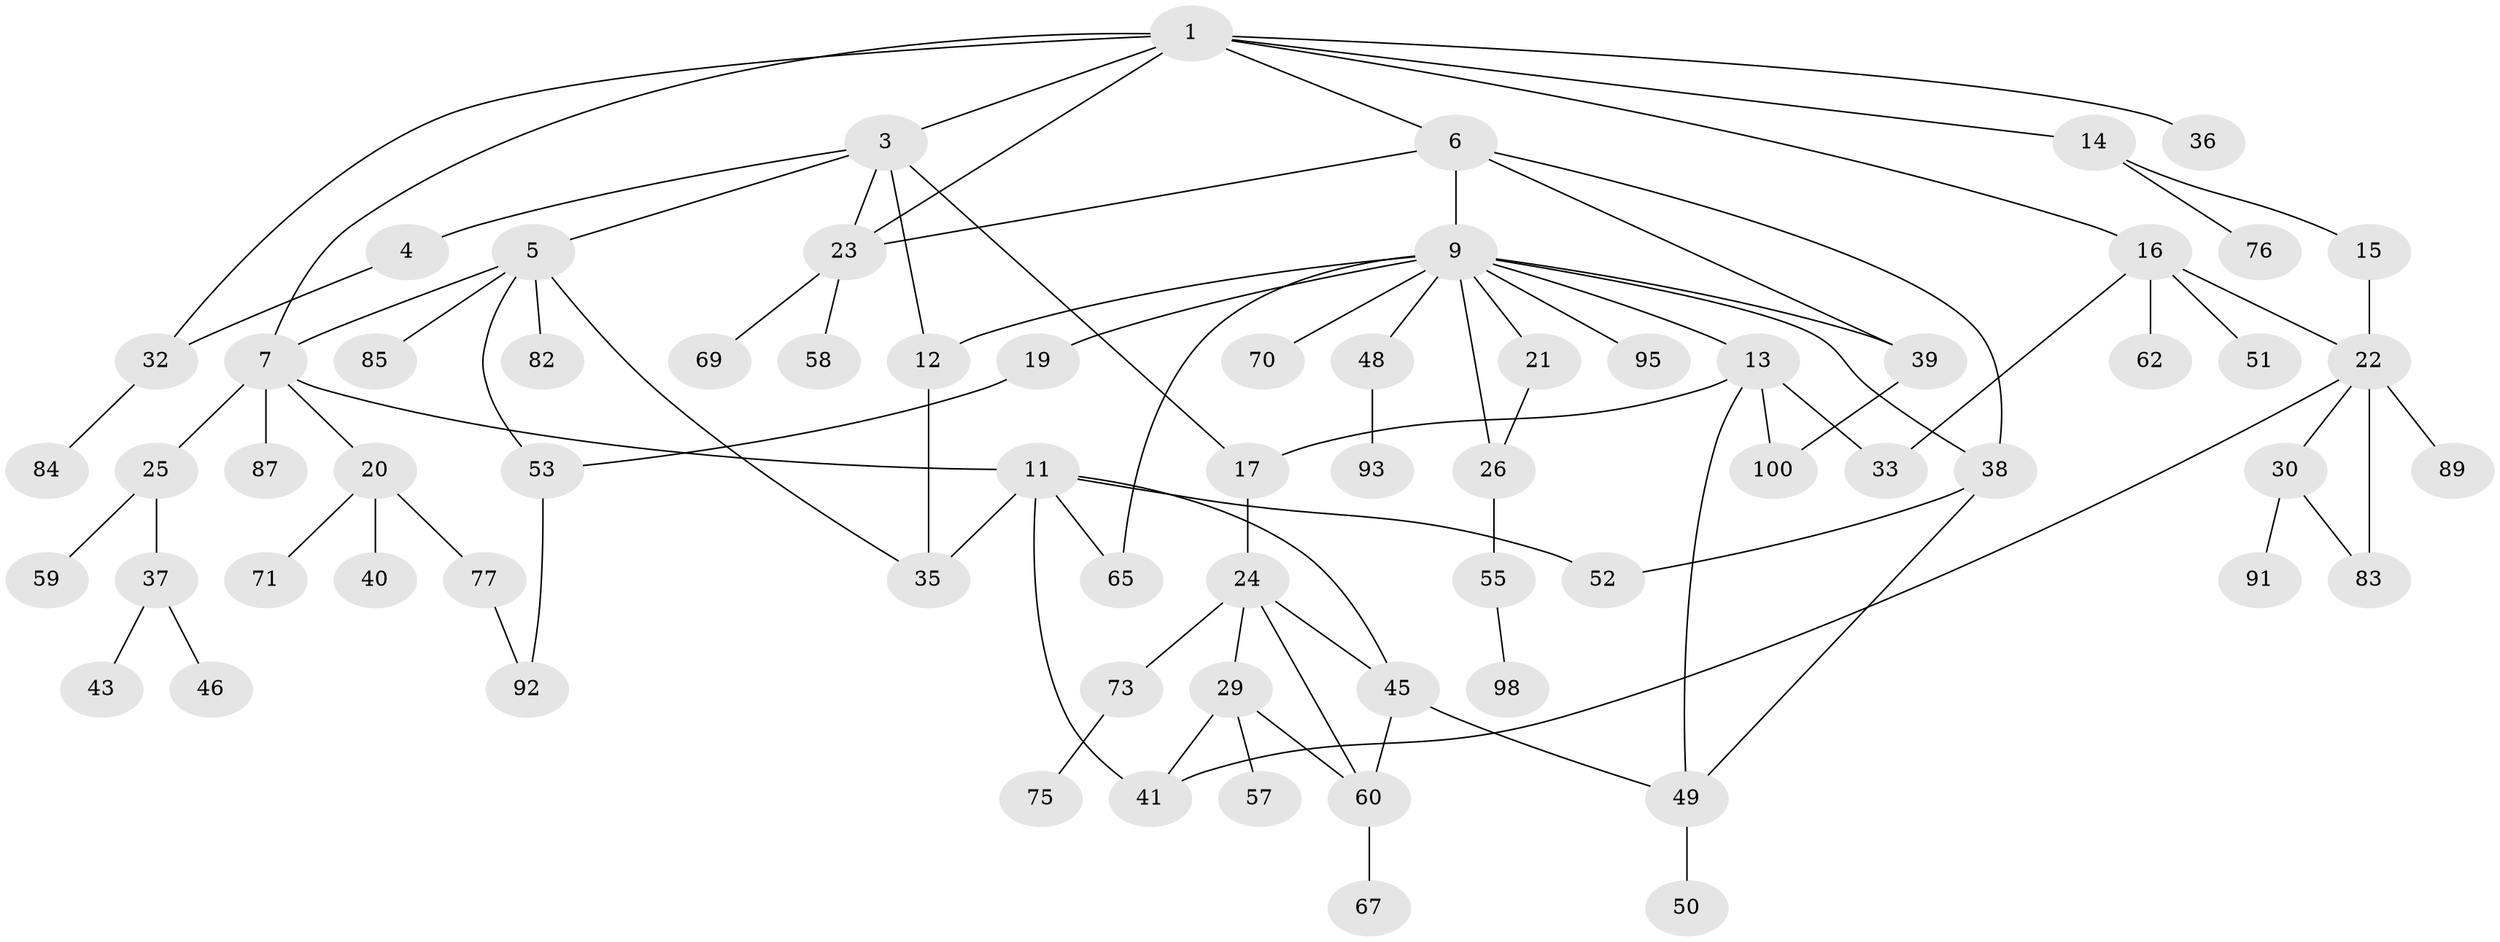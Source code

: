 // original degree distribution, {6: 0.04, 4: 0.13, 2: 0.29, 9: 0.01, 3: 0.19, 5: 0.04, 1: 0.3}
// Generated by graph-tools (version 1.1) at 2025/54/02/21/25 11:54:43]
// undirected, 69 vertices, 94 edges
graph export_dot {
graph [start="1"]
  node [color=gray90,style=filled];
  1 [super="+2"];
  3 [super="+8"];
  4;
  5 [super="+10"];
  6 [super="+31"];
  7 [super="+56"];
  9 [super="+47"];
  11 [super="+86"];
  12;
  13 [super="+18"];
  14 [super="+63"];
  15;
  16 [super="+72"];
  17 [super="+61"];
  19;
  20;
  21 [super="+42"];
  22 [super="+74"];
  23 [super="+27"];
  24 [super="+28"];
  25 [super="+34"];
  26;
  29;
  30;
  32 [super="+68"];
  33;
  35 [super="+96"];
  36;
  37;
  38 [super="+94"];
  39 [super="+44"];
  40 [super="+79"];
  41 [super="+81"];
  43;
  45 [super="+54"];
  46;
  48;
  49 [super="+99"];
  50;
  51;
  52;
  53 [super="+88"];
  55 [super="+80"];
  57;
  58 [super="+64"];
  59;
  60 [super="+66"];
  62;
  65;
  67 [super="+90"];
  69;
  70;
  71;
  73;
  75;
  76;
  77 [super="+78"];
  82;
  83;
  84;
  85;
  87;
  89;
  91 [super="+97"];
  92;
  93;
  95;
  98;
  100;
  1 -- 3;
  1 -- 6;
  1 -- 7;
  1 -- 16;
  1 -- 32;
  1 -- 36;
  1 -- 14;
  1 -- 23;
  3 -- 4;
  3 -- 5;
  3 -- 12;
  3 -- 17;
  3 -- 23;
  4 -- 32;
  5 -- 82;
  5 -- 85;
  5 -- 53;
  5 -- 35;
  5 -- 7;
  6 -- 9;
  6 -- 38;
  6 -- 39;
  6 -- 23;
  7 -- 11;
  7 -- 20;
  7 -- 25;
  7 -- 87;
  9 -- 13;
  9 -- 19;
  9 -- 21;
  9 -- 26;
  9 -- 38;
  9 -- 39;
  9 -- 12;
  9 -- 48;
  9 -- 65;
  9 -- 70;
  9 -- 95;
  11 -- 35;
  11 -- 45;
  11 -- 65;
  11 -- 52;
  11 -- 41;
  12 -- 35;
  13 -- 33;
  13 -- 17;
  13 -- 49;
  13 -- 100;
  14 -- 15;
  14 -- 76;
  15 -- 22;
  16 -- 51;
  16 -- 62;
  16 -- 22;
  16 -- 33;
  17 -- 24;
  19 -- 53;
  20 -- 40;
  20 -- 71;
  20 -- 77;
  21 -- 26;
  22 -- 30;
  22 -- 83;
  22 -- 89;
  22 -- 41;
  23 -- 58;
  23 -- 69;
  24 -- 73;
  24 -- 60;
  24 -- 45;
  24 -- 29;
  25 -- 59;
  25 -- 37;
  26 -- 55;
  29 -- 41;
  29 -- 57;
  29 -- 60;
  30 -- 83;
  30 -- 91;
  32 -- 84;
  37 -- 43;
  37 -- 46;
  38 -- 52;
  38 -- 49;
  39 -- 100;
  45 -- 60;
  45 -- 49;
  48 -- 93;
  49 -- 50;
  53 -- 92;
  55 -- 98;
  60 -- 67;
  73 -- 75;
  77 -- 92;
}

